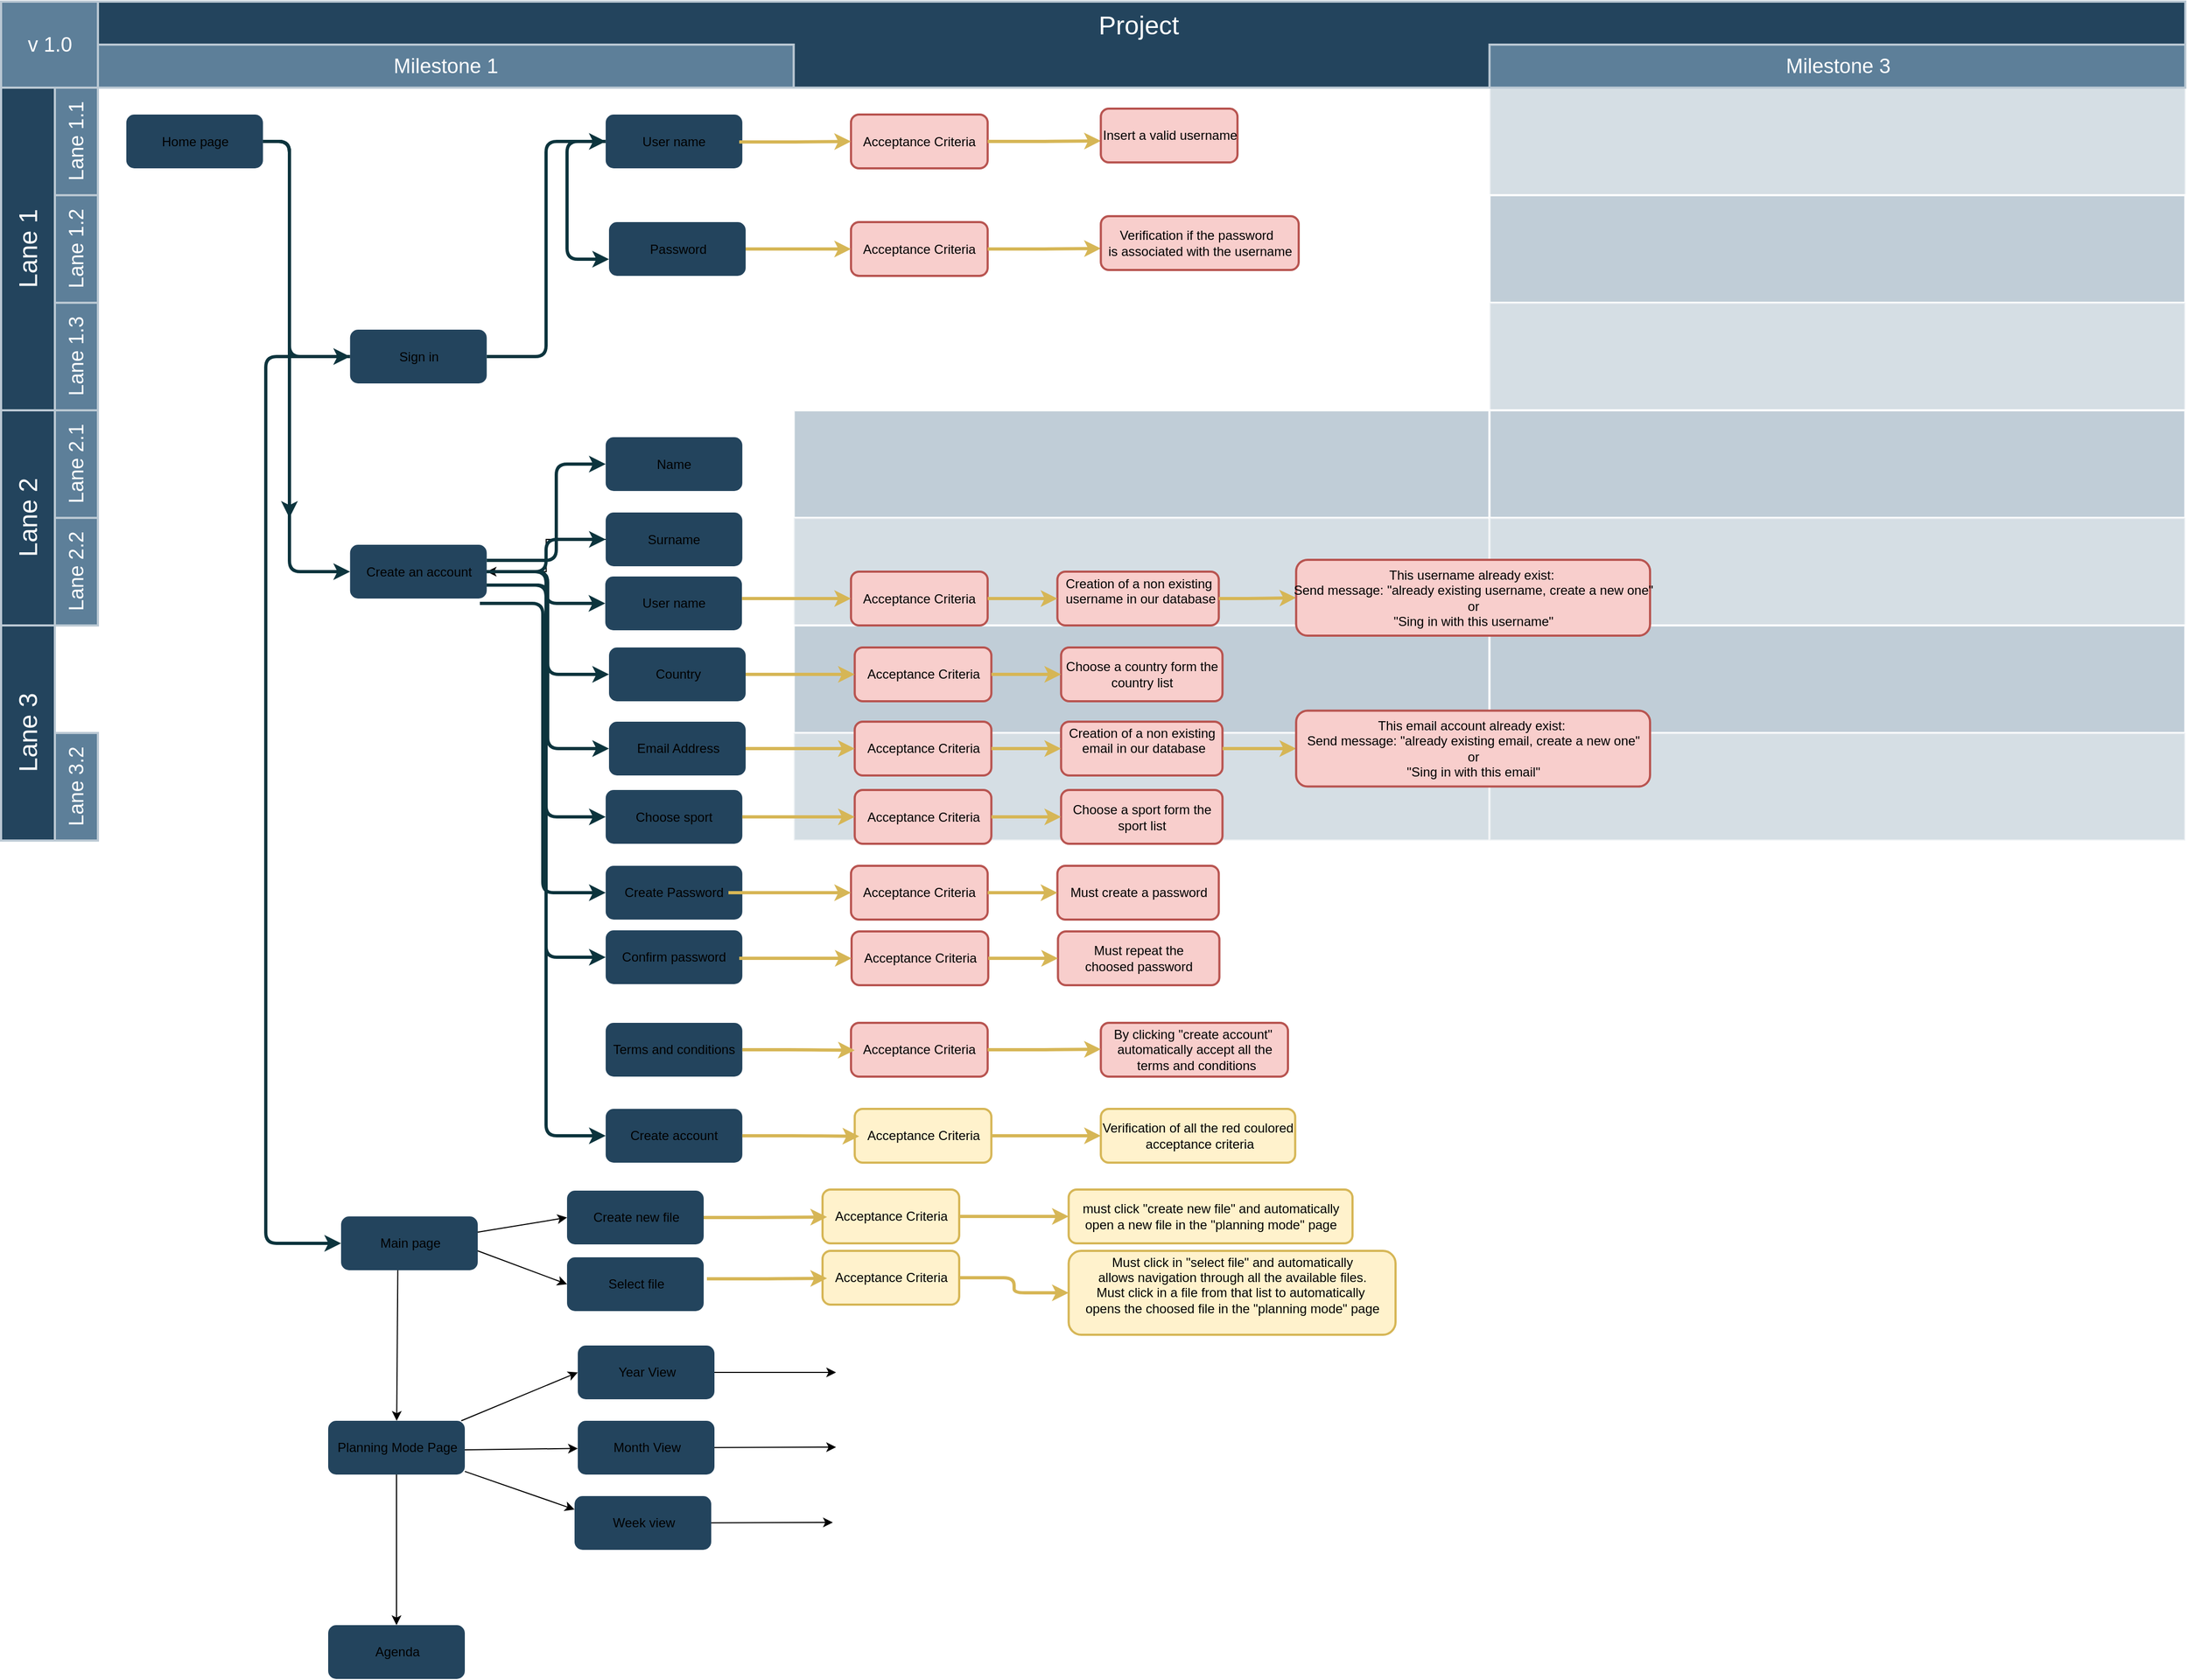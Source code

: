 <mxfile version="16.2.4" type="device"><diagram id="6a731a19-8d31-9384-78a2-239565b7b9f0" name="Page-1"><mxGraphModel dx="1298" dy="865" grid="1" gridSize="10" guides="1" tooltips="1" connect="1" arrows="1" fold="1" page="1" pageScale="1" pageWidth="2336" pageHeight="1654" background="none" math="0" shadow="0"><root><mxCell id="0"/><mxCell id="1" parent="0"/><mxCell id="56" value="Project&#10;" style="strokeColor=#BAC8D3;fillColor=#23445D;fontSize=24;strokeWidth=2;fontFamily=Helvetica;html=1;fontColor=#FFFFFF;fontStyle=0;spacingBottom=8;spacingRight=0;spacingLeft=83;" parent="1" vertex="1"><mxGeometry x="154" y="850.5" width="2030" height="80" as="geometry"/></mxCell><mxCell id="57" value="Lane 1" style="strokeColor=#BAC8D3;fillColor=#23445D;fontSize=24;strokeWidth=2;horizontal=0;fontFamily=Helvetica;html=1;fontColor=#FFFFFF;fontStyle=0" parent="1" vertex="1"><mxGeometry x="154" y="930.5" width="50" height="300" as="geometry"/></mxCell><mxCell id="58" value="Lane 1.1" style="strokeColor=#BAC8D3;fillColor=#5d7f99;fontSize=19;strokeWidth=2;horizontal=0;fontFamily=Helvetica;html=1;labelBackgroundColor=none;fontColor=#FFFFFF;" parent="1" vertex="1"><mxGeometry x="204" y="930.5" width="40" height="100" as="geometry"/></mxCell><mxCell id="59" value="v 1.0" style="strokeColor=#BAC8D3;fillColor=#5d7f99;fontSize=19;strokeWidth=2;fontFamily=Helvetica;html=1;labelBackgroundColor=none;fontColor=#FFFFFF;" parent="1" vertex="1"><mxGeometry x="154" y="850.5" width="90" height="80" as="geometry"/></mxCell><mxCell id="60" value="Lane 1.2" style="strokeColor=#BAC8D3;fillColor=#5d7f99;fontSize=19;strokeWidth=2;horizontal=0;fontFamily=Helvetica;html=1;labelBackgroundColor=none;fontColor=#FFFFFF;" parent="1" vertex="1"><mxGeometry x="204" y="1030.5" width="40" height="100" as="geometry"/></mxCell><mxCell id="61" value="Lane 1.3" style="strokeColor=#BAC8D3;fillColor=#5d7f99;fontSize=19;strokeWidth=2;horizontal=0;fontFamily=Helvetica;html=1;labelBackgroundColor=none;fontColor=#FFFFFF;" parent="1" vertex="1"><mxGeometry x="204" y="1130.5" width="40" height="100" as="geometry"/></mxCell><mxCell id="62" value="Lane 2.2" style="strokeColor=#BAC8D3;fillColor=#5d7f99;fontSize=19;strokeWidth=2;horizontal=0;fontFamily=Helvetica;html=1;labelBackgroundColor=none;fontColor=#FFFFFF;" parent="1" vertex="1"><mxGeometry x="204" y="1330.5" width="40" height="100" as="geometry"/></mxCell><mxCell id="63" value="Lane 2.1" style="strokeColor=#BAC8D3;fillColor=#5d7f99;fontSize=19;strokeWidth=2;horizontal=0;fontFamily=Helvetica;html=1;labelBackgroundColor=none;fontColor=#FFFFFF;" parent="1" vertex="1"><mxGeometry x="204" y="1230.5" width="40" height="100" as="geometry"/></mxCell><mxCell id="64" value="Lane 2" style="strokeColor=#BAC8D3;fillColor=#23445D;fontSize=24;strokeWidth=2;horizontal=0;fontFamily=Helvetica;html=1;fontColor=#FFFFFF;fontStyle=0" parent="1" vertex="1"><mxGeometry x="154" y="1230.5" width="50" height="200" as="geometry"/></mxCell><mxCell id="65" value="Lane 3.2" style="strokeColor=#BAC8D3;fillColor=#5d7f99;fontSize=19;strokeWidth=2;horizontal=0;fontFamily=Helvetica;html=1;labelBackgroundColor=none;fontColor=#FFFFFF;" parent="1" vertex="1"><mxGeometry x="204" y="1530.5" width="40" height="100" as="geometry"/></mxCell><mxCell id="67" value="Lane 3" style="strokeColor=#BAC8D3;fillColor=#23445D;fontSize=24;strokeWidth=2;horizontal=0;fontFamily=Helvetica;html=1;fontColor=#FFFFFF;fontStyle=0" parent="1" vertex="1"><mxGeometry x="154" y="1430.5" width="50" height="200" as="geometry"/></mxCell><mxCell id="78" value="" style="strokeColor=#FFFFFF;fillColor=#BAC8D3;fontSize=18;strokeWidth=2;fontFamily=Helvetica;html=1;opacity=90;" parent="1" vertex="1"><mxGeometry x="890.667" y="1230.5" width="646.667" height="100" as="geometry"/></mxCell><mxCell id="79" value="" style="strokeColor=#FFFFFF;fillColor=#BAC8D3;fontSize=18;strokeWidth=2;fontFamily=Helvetica;html=1;opacity=60;" parent="1" vertex="1"><mxGeometry x="890.667" y="1330.5" width="646.667" height="100" as="geometry"/></mxCell><mxCell id="80" value="" style="strokeColor=#FFFFFF;fillColor=#BAC8D3;fontSize=18;strokeWidth=2;fontFamily=Helvetica;html=1;opacity=90;" parent="1" vertex="1"><mxGeometry x="890.667" y="1430.5" width="646.667" height="100" as="geometry"/></mxCell><mxCell id="81" value="" style="strokeColor=#FFFFFF;fillColor=#BAC8D3;fontSize=18;strokeWidth=2;fontFamily=Helvetica;html=1;opacity=60;fontStyle=4" parent="1" vertex="1"><mxGeometry x="890.667" y="1530.5" width="646.667" height="100" as="geometry"/></mxCell><mxCell id="82" value="" style="strokeColor=#FFFFFF;fillColor=#BAC8D3;fontSize=18;strokeWidth=2;fontFamily=Helvetica;html=1;opacity=60;" parent="1" vertex="1"><mxGeometry x="1537.333" y="930.5" width="647" height="100" as="geometry"/></mxCell><mxCell id="83" value="" style="strokeColor=#FFFFFF;fillColor=#BAC8D3;fontSize=18;strokeWidth=2;fontFamily=Helvetica;html=1;opacity=90;" parent="1" vertex="1"><mxGeometry x="1537.333" y="1030.5" width="646.667" height="100" as="geometry"/></mxCell><mxCell id="84" value="" style="strokeColor=#FFFFFF;fillColor=#BAC8D3;fontSize=18;strokeWidth=2;fontFamily=Helvetica;html=1;opacity=60;" parent="1" vertex="1"><mxGeometry x="1537.333" y="1130.5" width="646.667" height="100" as="geometry"/></mxCell><mxCell id="85" value="" style="strokeColor=#FFFFFF;fillColor=#BAC8D3;fontSize=18;strokeWidth=2;fontFamily=Helvetica;html=1;opacity=90;" parent="1" vertex="1"><mxGeometry x="1537.333" y="1230.5" width="646.667" height="100" as="geometry"/></mxCell><mxCell id="86" value="" style="strokeColor=#FFFFFF;fillColor=#BAC8D3;fontSize=18;strokeWidth=2;fontFamily=Helvetica;html=1;opacity=60;" parent="1" vertex="1"><mxGeometry x="1537.333" y="1330.5" width="646.667" height="100" as="geometry"/></mxCell><mxCell id="87" value="" style="strokeColor=#FFFFFF;fillColor=#BAC8D3;fontSize=18;strokeWidth=2;fontFamily=Helvetica;html=1;opacity=90;" parent="1" vertex="1"><mxGeometry x="1537.333" y="1430.5" width="646.667" height="100" as="geometry"/></mxCell><mxCell id="88" value="" style="strokeColor=#FFFFFF;fillColor=#BAC8D3;fontSize=18;strokeWidth=2;fontFamily=Helvetica;html=1;opacity=60;fontStyle=4" parent="1" vertex="1"><mxGeometry x="1537.333" y="1530.5" width="646.667" height="100" as="geometry"/></mxCell><mxCell id="89" style="edgeStyle=orthogonalEdgeStyle;rounded=1;jumpStyle=none;html=1;exitX=1;exitY=0.5;entryX=0;entryY=0.5;labelBackgroundColor=#ffffff;startArrow=none;startFill=0;endArrow=classic;jettySize=auto;orthogonalLoop=1;strokeColor=#0C343D;strokeWidth=3;fontFamily=Helvetica;fontSize=11;fontColor=#000000;" parent="1" source="90" target="92" edge="1"><mxGeometry relative="1" as="geometry"><Array as="points"><mxPoint x="422" y="980.5"/><mxPoint x="422" y="1180.5"/></Array></mxGeometry></mxCell><mxCell id="90" value="Home page" style="rounded=1;fillColor=#23445D;strokeColor=none;strokeWidth=2;fontFamily=Helvetica;html=1;gradientColor=none;" parent="1" vertex="1"><mxGeometry x="270.395" y="955.5" width="127" height="50" as="geometry"/></mxCell><mxCell id="91" value="User name" style="rounded=1;fillColor=#23445D;strokeColor=none;strokeWidth=2;fontFamily=Helvetica;html=1;gradientColor=none;" parent="1" vertex="1"><mxGeometry x="715.905" y="955.5" width="127" height="50" as="geometry"/></mxCell><mxCell id="92" value="Sign in" style="rounded=1;fillColor=#23445D;strokeColor=none;strokeWidth=2;fontFamily=Helvetica;html=1;gradientColor=none;" parent="1" vertex="1"><mxGeometry x="478.354" y="1155.5" width="127" height="50" as="geometry"/></mxCell><mxCell id="93" value="Name" style="rounded=1;fillColor=#23445D;strokeColor=none;strokeWidth=2;fontFamily=Helvetica;html=1;gradientColor=none;" parent="1" vertex="1"><mxGeometry x="715.905" y="1255.5" width="127" height="50" as="geometry"/></mxCell><mxCell id="pN5B03MKGSordd8gFkPs-159" value="" style="edgeStyle=orthogonalEdgeStyle;rounded=0;orthogonalLoop=1;jettySize=auto;html=1;" edge="1" parent="1" source="94" target="96"><mxGeometry relative="1" as="geometry"/></mxCell><mxCell id="94" value="Surname" style="rounded=1;fillColor=#23445D;strokeColor=none;strokeWidth=2;fontFamily=Helvetica;html=1;gradientColor=none;" parent="1" vertex="1"><mxGeometry x="715.905" y="1325.5" width="127" height="50" as="geometry"/></mxCell><mxCell id="96" value="Create an account" style="rounded=1;fillColor=#23445D;strokeColor=none;strokeWidth=2;fontFamily=Helvetica;html=1;gradientColor=none;" parent="1" vertex="1"><mxGeometry x="478.354" y="1355.5" width="127" height="50" as="geometry"/></mxCell><mxCell id="97" value="Password" style="rounded=1;fillColor=#23445D;strokeColor=none;strokeWidth=2;fontFamily=Helvetica;html=1;gradientColor=none;" parent="1" vertex="1"><mxGeometry x="719.005" y="1055.5" width="127" height="50" as="geometry"/></mxCell><mxCell id="100" value="Creation of a non existing&lt;br&gt;&amp;nbsp;email in our database&lt;br&gt;&lt;div style=&quot;text-align: justify&quot;&gt;&lt;br&gt;&lt;/div&gt;" style="rounded=1;fillColor=#f8cecc;strokeColor=#b85450;strokeWidth=2;fontFamily=Helvetica;html=1;" parent="1" vertex="1"><mxGeometry x="1139.17" y="1520" width="150" height="50" as="geometry"/></mxCell><mxCell id="104" value="Acceptance Criteria" style="rounded=1;fillColor=#f8cecc;strokeColor=#b85450;strokeWidth=2;fontFamily=Helvetica;html=1;" parent="1" vertex="1"><mxGeometry x="947.359" y="1520" width="127" height="50" as="geometry"/></mxCell><mxCell id="112" value="" style="edgeStyle=elbowEdgeStyle;elbow=horizontal;strokeWidth=3;strokeColor=#0C343D;fontFamily=Helvetica;html=1;" parent="1" source="90" target="96" edge="1"><mxGeometry x="6.449" y="830.5" width="131.973" height="100" as="geometry"><mxPoint x="6.449" y="930.5" as="sourcePoint"/><mxPoint x="138.422" y="830.5" as="targetPoint"/><Array as="points"><mxPoint x="422" y="1193.5"/></Array></mxGeometry></mxCell><mxCell id="113" value="" style="edgeStyle=elbowEdgeStyle;elbow=horizontal;strokeWidth=3;strokeColor=#0C343D;fontFamily=Helvetica;html=1;" parent="1" source="90" edge="1"><mxGeometry x="6.449" y="830.5" width="131.973" height="100" as="geometry"><mxPoint x="6.449" y="930.5" as="sourcePoint"/><mxPoint x="422" y="1330.5" as="targetPoint"/><Array as="points"><mxPoint x="422" y="1102.5"/></Array></mxGeometry></mxCell><mxCell id="114" value="" style="edgeStyle=elbowEdgeStyle;elbow=horizontal;strokeWidth=3;strokeColor=#0C343D;fontFamily=Helvetica;html=1;" parent="1" source="92" target="91" edge="1"><mxGeometry x="6.449" y="830.5" width="131.973" height="100" as="geometry"><mxPoint x="6.449" y="930.5" as="sourcePoint"/><mxPoint x="138.422" y="830.5" as="targetPoint"/></mxGeometry></mxCell><mxCell id="116" value="" style="edgeStyle=elbowEdgeStyle;elbow=horizontal;strokeWidth=3;strokeColor=#0C343D;fontFamily=Helvetica;html=1;" parent="1" source="96" target="93" edge="1"><mxGeometry x="6.449" y="830.5" width="131.973" height="100" as="geometry"><mxPoint x="6.449" y="930.5" as="sourcePoint"/><mxPoint x="138.422" y="830.5" as="targetPoint"/><Array as="points"><mxPoint x="670" y="1370"/></Array></mxGeometry></mxCell><mxCell id="117" value="" style="edgeStyle=elbowEdgeStyle;elbow=horizontal;strokeWidth=3;strokeColor=#0C343D;fontFamily=Helvetica;html=1;" parent="1" source="96" target="94" edge="1"><mxGeometry x="6.449" y="830.5" width="131.973" height="100" as="geometry"><mxPoint x="6.449" y="930.5" as="sourcePoint"/><mxPoint x="138.422" y="830.5" as="targetPoint"/></mxGeometry></mxCell><mxCell id="119" value="" style="edgeStyle=elbowEdgeStyle;elbow=horizontal;strokeWidth=3;strokeColor=#0C343D;fontFamily=Helvetica;html=1;" parent="1" source="91" target="97" edge="1"><mxGeometry x="6.449" y="830.5" width="131.973" height="100" as="geometry"><mxPoint x="6.449" y="930.5" as="sourcePoint"/><mxPoint x="138.422" y="830.5" as="targetPoint"/><Array as="points"><mxPoint x="680" y="1090"/></Array></mxGeometry></mxCell><mxCell id="120" value="" style="edgeStyle=elbowEdgeStyle;elbow=horizontal;strokeWidth=3;strokeColor=#d6b656;fontFamily=Helvetica;html=1;fillColor=#fff2cc;" parent="1" source="pN5B03MKGSordd8gFkPs-149" target="104" edge="1"><mxGeometry x="13.549" y="1095" width="131.973" height="100" as="geometry"><mxPoint x="850" y="1545" as="sourcePoint"/><mxPoint x="145.522" y="1095" as="targetPoint"/></mxGeometry></mxCell><mxCell id="121" value="" style="edgeStyle=elbowEdgeStyle;elbow=horizontal;strokeWidth=3;strokeColor=#d6b656;fontFamily=Helvetica;html=1;fillColor=#fff2cc;" parent="1" source="104" target="100" edge="1"><mxGeometry x="6.449" y="970" width="131.973" height="100" as="geometry"><mxPoint x="6.449" y="1070" as="sourcePoint"/><mxPoint x="138.422" y="970" as="targetPoint"/></mxGeometry></mxCell><mxCell id="140" value="" style="group" parent="1" vertex="1" connectable="0"><mxGeometry x="244" y="890.5" width="646.667" height="40" as="geometry"/></mxCell><mxCell id="141" value="Milestone 1" style="strokeColor=#BAC8D3;fillColor=#5d7f99;fontSize=19;strokeWidth=2;fontFamily=Helvetica;html=1;labelBackgroundColor=none;fontColor=#FFFFFF;" parent="140" vertex="1"><mxGeometry width="646.666" height="40" as="geometry"/></mxCell><mxCell id="143" value="Milestone 3" style="strokeColor=#BAC8D3;fillColor=#5d7f99;fontSize=19;strokeWidth=2;fontFamily=Helvetica;html=1;labelBackgroundColor=none;fontColor=#FFFFFF;" parent="140" vertex="1"><mxGeometry x="1293.331" width="646.667" height="40" as="geometry"/></mxCell><mxCell id="pN5B03MKGSordd8gFkPs-144" value="Country" style="rounded=1;fillColor=#23445D;strokeColor=none;strokeWidth=2;fontFamily=Helvetica;html=1;gradientColor=none;" vertex="1" parent="1"><mxGeometry x="719.005" y="1451" width="127" height="50" as="geometry"/></mxCell><mxCell id="pN5B03MKGSordd8gFkPs-147" value="" style="edgeStyle=elbowEdgeStyle;elbow=horizontal;strokeWidth=3;strokeColor=#0C343D;fontFamily=Helvetica;html=1;exitX=1;exitY=0.75;exitDx=0;exitDy=0;" edge="1" parent="1" source="96" target="pN5B03MKGSordd8gFkPs-144"><mxGeometry x="16.449" y="840.5" width="131.973" height="100" as="geometry"><mxPoint x="615.354" y="1390.5" as="sourcePoint"/><mxPoint x="720" y="1450" as="targetPoint"/></mxGeometry></mxCell><mxCell id="pN5B03MKGSordd8gFkPs-149" value="Email Address" style="rounded=1;fillColor=#23445D;strokeColor=none;strokeWidth=2;fontFamily=Helvetica;html=1;gradientColor=none;" vertex="1" parent="1"><mxGeometry x="719.005" y="1520" width="127" height="50" as="geometry"/></mxCell><mxCell id="pN5B03MKGSordd8gFkPs-150" value="" style="edgeStyle=elbowEdgeStyle;elbow=horizontal;strokeWidth=3;strokeColor=#0C343D;fontFamily=Helvetica;html=1;" edge="1" parent="1" target="pN5B03MKGSordd8gFkPs-149" source="96"><mxGeometry x="16.449" y="907.5" width="131.973" height="100" as="geometry"><mxPoint x="580" y="1410" as="sourcePoint"/><mxPoint x="720" y="1517" as="targetPoint"/></mxGeometry></mxCell><mxCell id="pN5B03MKGSordd8gFkPs-151" value="Choose sport" style="rounded=1;fillColor=#23445D;strokeColor=none;strokeWidth=2;fontFamily=Helvetica;html=1;gradientColor=none;" vertex="1" parent="1"><mxGeometry x="715.905" y="1583.5" width="127" height="50" as="geometry"/></mxCell><mxCell id="pN5B03MKGSordd8gFkPs-152" value="" style="edgeStyle=elbowEdgeStyle;elbow=horizontal;strokeWidth=3;strokeColor=#0C343D;fontFamily=Helvetica;html=1;exitX=1;exitY=0.75;exitDx=0;exitDy=0;" edge="1" parent="1" target="pN5B03MKGSordd8gFkPs-151" source="96"><mxGeometry x="13.349" y="974" width="131.973" height="100" as="geometry"><mxPoint x="602.254" y="1447" as="sourcePoint"/><mxPoint x="716.9" y="1583.5" as="targetPoint"/></mxGeometry></mxCell><mxCell id="pN5B03MKGSordd8gFkPs-153" value="Create Password" style="rounded=1;fillColor=#23445D;strokeColor=none;strokeWidth=2;fontFamily=Helvetica;html=1;gradientColor=none;" vertex="1" parent="1"><mxGeometry x="715.905" y="1654" width="127" height="50" as="geometry"/></mxCell><mxCell id="pN5B03MKGSordd8gFkPs-154" value="" style="edgeStyle=elbowEdgeStyle;elbow=horizontal;strokeWidth=3;strokeColor=#0C343D;fontFamily=Helvetica;html=1;exitX=0.95;exitY=1.09;exitDx=0;exitDy=0;exitPerimeter=0;" edge="1" parent="1" target="pN5B03MKGSordd8gFkPs-153" source="96"><mxGeometry x="13.349" y="1051" width="131.973" height="100" as="geometry"><mxPoint x="605.354" y="1470" as="sourcePoint"/><mxPoint x="716.9" y="1660.5" as="targetPoint"/></mxGeometry></mxCell><mxCell id="pN5B03MKGSordd8gFkPs-155" value="Confirm password" style="rounded=1;fillColor=#23445D;strokeColor=none;strokeWidth=2;fontFamily=Helvetica;html=1;gradientColor=none;" vertex="1" parent="1"><mxGeometry x="715.905" y="1714" width="127" height="50" as="geometry"/></mxCell><mxCell id="pN5B03MKGSordd8gFkPs-156" value="" style="edgeStyle=elbowEdgeStyle;elbow=horizontal;strokeWidth=3;strokeColor=#0C343D;fontFamily=Helvetica;html=1;" edge="1" parent="1" target="pN5B03MKGSordd8gFkPs-155" source="96"><mxGeometry x="13.349" y="1111" width="131.973" height="100" as="geometry"><mxPoint x="599" y="1470" as="sourcePoint"/><mxPoint x="716.9" y="1720.5" as="targetPoint"/></mxGeometry></mxCell><mxCell id="pN5B03MKGSordd8gFkPs-157" value="Create account" style="rounded=1;fillColor=#23445D;strokeColor=none;strokeWidth=2;fontFamily=Helvetica;html=1;gradientColor=none;" vertex="1" parent="1"><mxGeometry x="715.905" y="1880" width="127" height="50" as="geometry"/></mxCell><mxCell id="pN5B03MKGSordd8gFkPs-158" value="" style="edgeStyle=elbowEdgeStyle;elbow=horizontal;strokeWidth=3;strokeColor=#0C343D;fontFamily=Helvetica;html=1;exitX=1;exitY=0.75;exitDx=0;exitDy=0;" edge="1" parent="1" target="pN5B03MKGSordd8gFkPs-157" source="96"><mxGeometry x="13.349" y="1170.5" width="131.973" height="100" as="geometry"><mxPoint x="605.354" y="1440" as="sourcePoint"/><mxPoint x="716.9" y="1780" as="targetPoint"/></mxGeometry></mxCell><mxCell id="pN5B03MKGSordd8gFkPs-162" value="User name" style="rounded=1;fillColor=#23445D;strokeColor=none;strokeWidth=2;fontFamily=Helvetica;html=1;gradientColor=none;" vertex="1" parent="1"><mxGeometry x="715.555" y="1385" width="127" height="50" as="geometry"/></mxCell><mxCell id="pN5B03MKGSordd8gFkPs-163" value="" style="edgeStyle=elbowEdgeStyle;elbow=horizontal;strokeWidth=3;strokeColor=#0C343D;fontFamily=Helvetica;html=1;exitX=1;exitY=0.5;exitDx=0;exitDy=0;" edge="1" parent="1" target="pN5B03MKGSordd8gFkPs-162" source="96"><mxGeometry x="1.099" y="875" width="131.973" height="100" as="geometry"><mxPoint x="600.004" y="1425" as="sourcePoint"/><mxPoint x="133.072" y="875" as="targetPoint"/></mxGeometry></mxCell><mxCell id="pN5B03MKGSordd8gFkPs-166" value="" style="edgeStyle=elbowEdgeStyle;elbow=horizontal;strokeWidth=3;strokeColor=#d6b656;fontFamily=Helvetica;html=1;fillColor=#fff2cc;entryX=0;entryY=0.5;entryDx=0;entryDy=0;" edge="1" parent="1" source="100" target="pN5B03MKGSordd8gFkPs-167"><mxGeometry x="221.259" y="969.5" width="131.973" height="100" as="geometry"><mxPoint x="1289" y="1545" as="sourcePoint"/><mxPoint x="1353.98" y="1544.5" as="targetPoint"/></mxGeometry></mxCell><mxCell id="pN5B03MKGSordd8gFkPs-167" value="This email account already exist:&amp;nbsp;&lt;br&gt;Send message: &quot;already existing email, create a new one&quot;&lt;br&gt;or&lt;br&gt;&quot;Sing in with this email&quot;" style="rounded=1;fillColor=#f8cecc;strokeColor=#b85450;strokeWidth=2;fontFamily=Helvetica;html=1;" vertex="1" parent="1"><mxGeometry x="1357.62" y="1509.75" width="328.93" height="70.5" as="geometry"/></mxCell><mxCell id="pN5B03MKGSordd8gFkPs-169" value="Creation of a non existing&lt;br&gt;&amp;nbsp;username in our database&lt;br&gt;&lt;div style=&quot;text-align: justify&quot;&gt;&lt;br&gt;&lt;/div&gt;" style="rounded=1;fillColor=#f8cecc;strokeColor=#b85450;strokeWidth=2;fontFamily=Helvetica;html=1;" vertex="1" parent="1"><mxGeometry x="1135.72" y="1380.5" width="150" height="50" as="geometry"/></mxCell><mxCell id="pN5B03MKGSordd8gFkPs-170" value="Acceptance Criteria" style="rounded=1;fillColor=#f8cecc;strokeColor=#b85450;strokeWidth=2;fontFamily=Helvetica;html=1;" vertex="1" parent="1"><mxGeometry x="943.909" y="1380.5" width="127" height="50" as="geometry"/></mxCell><mxCell id="pN5B03MKGSordd8gFkPs-171" value="" style="edgeStyle=elbowEdgeStyle;elbow=horizontal;strokeWidth=3;strokeColor=#d6b656;fontFamily=Helvetica;html=1;fillColor=#fff2cc;" edge="1" parent="1" target="pN5B03MKGSordd8gFkPs-170"><mxGeometry x="10.099" y="955.5" width="131.973" height="100" as="geometry"><mxPoint x="842.555" y="1405.5" as="sourcePoint"/><mxPoint x="142.072" y="955.5" as="targetPoint"/></mxGeometry></mxCell><mxCell id="pN5B03MKGSordd8gFkPs-172" value="" style="edgeStyle=elbowEdgeStyle;elbow=horizontal;strokeWidth=3;strokeColor=#d6b656;fontFamily=Helvetica;html=1;fillColor=#fff2cc;" edge="1" parent="1" source="pN5B03MKGSordd8gFkPs-170" target="pN5B03MKGSordd8gFkPs-169"><mxGeometry x="2.999" y="830.5" width="131.973" height="100" as="geometry"><mxPoint x="2.999" y="930.5" as="sourcePoint"/><mxPoint x="134.972" y="830.5" as="targetPoint"/></mxGeometry></mxCell><mxCell id="pN5B03MKGSordd8gFkPs-173" value="" style="edgeStyle=elbowEdgeStyle;elbow=horizontal;strokeWidth=3;strokeColor=#d6b656;fontFamily=Helvetica;html=1;fillColor=#fff2cc;entryX=0;entryY=0.5;entryDx=0;entryDy=0;" edge="1" parent="1" source="pN5B03MKGSordd8gFkPs-169" target="pN5B03MKGSordd8gFkPs-174"><mxGeometry x="217.809" y="830" width="131.973" height="100" as="geometry"><mxPoint x="1285.55" y="1405.5" as="sourcePoint"/><mxPoint x="1350.53" y="1405" as="targetPoint"/></mxGeometry></mxCell><mxCell id="pN5B03MKGSordd8gFkPs-174" value="This username already exist:&amp;nbsp;&lt;br&gt;Send message: &quot;already existing username, create a new one&quot;&lt;br&gt;or&lt;br&gt;&quot;Sing in with this username&quot;" style="rounded=1;fillColor=#f8cecc;strokeColor=#b85450;strokeWidth=2;fontFamily=Helvetica;html=1;" vertex="1" parent="1"><mxGeometry x="1357.62" y="1369.5" width="328.93" height="70.5" as="geometry"/></mxCell><mxCell id="pN5B03MKGSordd8gFkPs-175" value="Choose a country form the&lt;br&gt;country list" style="rounded=1;fillColor=#f8cecc;strokeColor=#b85450;strokeWidth=2;fontFamily=Helvetica;html=1;" vertex="1" parent="1"><mxGeometry x="1139.17" y="1451" width="150" height="50" as="geometry"/></mxCell><mxCell id="pN5B03MKGSordd8gFkPs-176" value="Acceptance Criteria" style="rounded=1;fillColor=#f8cecc;strokeColor=#b85450;strokeWidth=2;fontFamily=Helvetica;html=1;" vertex="1" parent="1"><mxGeometry x="947.359" y="1451" width="127" height="50" as="geometry"/></mxCell><mxCell id="pN5B03MKGSordd8gFkPs-177" value="" style="edgeStyle=elbowEdgeStyle;elbow=horizontal;strokeWidth=3;strokeColor=#d6b656;fontFamily=Helvetica;html=1;fillColor=#fff2cc;" edge="1" parent="1" target="pN5B03MKGSordd8gFkPs-176" source="pN5B03MKGSordd8gFkPs-144"><mxGeometry x="13.549" y="1026" width="131.973" height="100" as="geometry"><mxPoint x="846.005" y="1476" as="sourcePoint"/><mxPoint x="145.522" y="1026" as="targetPoint"/></mxGeometry></mxCell><mxCell id="pN5B03MKGSordd8gFkPs-178" value="" style="edgeStyle=elbowEdgeStyle;elbow=horizontal;strokeWidth=3;strokeColor=#d6b656;fontFamily=Helvetica;html=1;fillColor=#fff2cc;" edge="1" parent="1" source="pN5B03MKGSordd8gFkPs-176" target="pN5B03MKGSordd8gFkPs-175"><mxGeometry x="6.449" y="901" width="131.973" height="100" as="geometry"><mxPoint x="6.449" y="1001" as="sourcePoint"/><mxPoint x="138.422" y="901" as="targetPoint"/></mxGeometry></mxCell><mxCell id="pN5B03MKGSordd8gFkPs-179" value="Choose a sport form the&lt;br&gt;sport list" style="rounded=1;fillColor=#f8cecc;strokeColor=#b85450;strokeWidth=2;fontFamily=Helvetica;html=1;" vertex="1" parent="1"><mxGeometry x="1139.17" y="1583.5" width="150" height="50" as="geometry"/></mxCell><mxCell id="pN5B03MKGSordd8gFkPs-180" value="Acceptance Criteria" style="rounded=1;fillColor=#f8cecc;strokeColor=#b85450;strokeWidth=2;fontFamily=Helvetica;html=1;" vertex="1" parent="1"><mxGeometry x="947.359" y="1583.5" width="127" height="50" as="geometry"/></mxCell><mxCell id="pN5B03MKGSordd8gFkPs-181" value="" style="edgeStyle=elbowEdgeStyle;elbow=horizontal;strokeWidth=3;strokeColor=#d6b656;fontFamily=Helvetica;html=1;fillColor=#fff2cc;" edge="1" parent="1" target="pN5B03MKGSordd8gFkPs-180" source="pN5B03MKGSordd8gFkPs-151"><mxGeometry x="13.549" y="1158.5" width="131.973" height="100" as="geometry"><mxPoint x="846.005" y="1608.5" as="sourcePoint"/><mxPoint x="145.522" y="1158.5" as="targetPoint"/></mxGeometry></mxCell><mxCell id="pN5B03MKGSordd8gFkPs-182" value="" style="edgeStyle=elbowEdgeStyle;elbow=horizontal;strokeWidth=3;strokeColor=#d6b656;fontFamily=Helvetica;html=1;fillColor=#fff2cc;" edge="1" parent="1" source="pN5B03MKGSordd8gFkPs-180" target="pN5B03MKGSordd8gFkPs-179"><mxGeometry x="6.449" y="1033.5" width="131.973" height="100" as="geometry"><mxPoint x="6.449" y="1133.5" as="sourcePoint"/><mxPoint x="138.422" y="1033.5" as="targetPoint"/></mxGeometry></mxCell><mxCell id="pN5B03MKGSordd8gFkPs-183" value="Must create a password" style="rounded=1;fillColor=#f8cecc;strokeColor=#b85450;strokeWidth=2;fontFamily=Helvetica;html=1;" vertex="1" parent="1"><mxGeometry x="1135.72" y="1654" width="150" height="50" as="geometry"/></mxCell><mxCell id="pN5B03MKGSordd8gFkPs-184" value="Acceptance Criteria" style="rounded=1;fillColor=#f8cecc;strokeColor=#b85450;strokeWidth=2;fontFamily=Helvetica;html=1;" vertex="1" parent="1"><mxGeometry x="943.909" y="1654" width="127" height="50" as="geometry"/></mxCell><mxCell id="pN5B03MKGSordd8gFkPs-185" value="" style="edgeStyle=elbowEdgeStyle;elbow=horizontal;strokeWidth=3;strokeColor=#d6b656;fontFamily=Helvetica;html=1;fillColor=#fff2cc;" edge="1" parent="1" target="pN5B03MKGSordd8gFkPs-184"><mxGeometry x="10.099" y="1229" width="131.973" height="100" as="geometry"><mxPoint x="830" y="1679" as="sourcePoint"/><mxPoint x="142.072" y="1229" as="targetPoint"/></mxGeometry></mxCell><mxCell id="pN5B03MKGSordd8gFkPs-186" value="" style="edgeStyle=elbowEdgeStyle;elbow=horizontal;strokeWidth=3;strokeColor=#d6b656;fontFamily=Helvetica;html=1;fillColor=#fff2cc;" edge="1" parent="1" source="pN5B03MKGSordd8gFkPs-184" target="pN5B03MKGSordd8gFkPs-183"><mxGeometry x="2.999" y="1104" width="131.973" height="100" as="geometry"><mxPoint x="2.999" y="1204" as="sourcePoint"/><mxPoint x="134.972" y="1104" as="targetPoint"/></mxGeometry></mxCell><mxCell id="pN5B03MKGSordd8gFkPs-187" value="Must repeat the &lt;br&gt;choosed password" style="rounded=1;fillColor=#f8cecc;strokeColor=#b85450;strokeWidth=2;fontFamily=Helvetica;html=1;" vertex="1" parent="1"><mxGeometry x="1136.27" y="1715" width="150" height="50" as="geometry"/></mxCell><mxCell id="pN5B03MKGSordd8gFkPs-188" value="Acceptance Criteria" style="rounded=1;fillColor=#f8cecc;strokeColor=#b85450;strokeWidth=2;fontFamily=Helvetica;html=1;" vertex="1" parent="1"><mxGeometry x="944.459" y="1715" width="127" height="50" as="geometry"/></mxCell><mxCell id="pN5B03MKGSordd8gFkPs-189" value="" style="edgeStyle=elbowEdgeStyle;elbow=horizontal;strokeWidth=3;strokeColor=#d6b656;fontFamily=Helvetica;html=1;fillColor=#fff2cc;" edge="1" parent="1" target="pN5B03MKGSordd8gFkPs-188"><mxGeometry x="10.649" y="1290" width="131.973" height="100" as="geometry"><mxPoint x="840" y="1740" as="sourcePoint"/><mxPoint x="142.622" y="1290" as="targetPoint"/></mxGeometry></mxCell><mxCell id="pN5B03MKGSordd8gFkPs-190" value="" style="edgeStyle=elbowEdgeStyle;elbow=horizontal;strokeWidth=3;strokeColor=#d6b656;fontFamily=Helvetica;html=1;fillColor=#fff2cc;" edge="1" parent="1" source="pN5B03MKGSordd8gFkPs-188" target="pN5B03MKGSordd8gFkPs-187"><mxGeometry x="3.549" y="1165" width="131.973" height="100" as="geometry"><mxPoint x="3.549" y="1265" as="sourcePoint"/><mxPoint x="135.522" y="1165" as="targetPoint"/></mxGeometry></mxCell><mxCell id="pN5B03MKGSordd8gFkPs-191" value="Verification of all the red coulored&lt;br&gt;&amp;nbsp;acceptance&amp;nbsp;criteria" style="rounded=1;fillColor=#fff2cc;strokeColor=#d6b656;strokeWidth=2;fontFamily=Helvetica;html=1;" vertex="1" parent="1"><mxGeometry x="1176.11" y="1880" width="180.63" height="50" as="geometry"/></mxCell><mxCell id="pN5B03MKGSordd8gFkPs-192" value="Acceptance Criteria" style="rounded=1;fillColor=#fff2cc;strokeColor=#d6b656;strokeWidth=2;fontFamily=Helvetica;html=1;" vertex="1" parent="1"><mxGeometry x="947.359" y="1880" width="127" height="50" as="geometry"/></mxCell><mxCell id="pN5B03MKGSordd8gFkPs-194" value="" style="edgeStyle=elbowEdgeStyle;elbow=horizontal;strokeWidth=3;strokeColor=#d6b656;fontFamily=Helvetica;html=1;fillColor=#fff2cc;" edge="1" parent="1" source="pN5B03MKGSordd8gFkPs-192" target="pN5B03MKGSordd8gFkPs-191"><mxGeometry x="6.649" y="1230" width="131.973" height="100" as="geometry"><mxPoint x="6.649" y="1330" as="sourcePoint"/><mxPoint x="138.622" y="1230" as="targetPoint"/></mxGeometry></mxCell><mxCell id="pN5B03MKGSordd8gFkPs-197" value="Terms and conditions" style="rounded=1;fillColor=#23445D;strokeColor=none;strokeWidth=2;fontFamily=Helvetica;html=1;gradientColor=none;" vertex="1" parent="1"><mxGeometry x="715.905" y="1800" width="127" height="50" as="geometry"/></mxCell><mxCell id="pN5B03MKGSordd8gFkPs-198" value="Acceptance Criteria" style="rounded=1;fillColor=#f8cecc;strokeColor=#b85450;strokeWidth=2;fontFamily=Helvetica;html=1;" vertex="1" parent="1"><mxGeometry x="943.909" y="1800" width="127" height="50" as="geometry"/></mxCell><mxCell id="pN5B03MKGSordd8gFkPs-200" value="By clicking &quot;create account&quot;&amp;nbsp;&lt;br&gt;automatically accept all the&lt;br&gt;&amp;nbsp;terms and conditions" style="rounded=1;fillColor=#f8cecc;strokeColor=#b85450;strokeWidth=2;fontFamily=Helvetica;html=1;" vertex="1" parent="1"><mxGeometry x="1176.11" y="1800" width="173.89" height="50" as="geometry"/></mxCell><mxCell id="pN5B03MKGSordd8gFkPs-202" value="" style="edgeStyle=elbowEdgeStyle;elbow=horizontal;strokeWidth=3;strokeColor=#d6b656;fontFamily=Helvetica;html=1;fillColor=#fff2cc;exitX=1;exitY=0.5;exitDx=0;exitDy=0;" edge="1" parent="1" source="pN5B03MKGSordd8gFkPs-197"><mxGeometry x="13.549" y="1375.5" width="131.973" height="100" as="geometry"><mxPoint x="840" y="1826" as="sourcePoint"/><mxPoint x="947.359" y="1825.5" as="targetPoint"/></mxGeometry></mxCell><mxCell id="pN5B03MKGSordd8gFkPs-203" value="" style="edgeStyle=elbowEdgeStyle;elbow=horizontal;strokeWidth=3;strokeColor=#d6b656;fontFamily=Helvetica;html=1;fillColor=#fff2cc;exitX=1;exitY=0.5;exitDx=0;exitDy=0;" edge="1" parent="1" source="pN5B03MKGSordd8gFkPs-157"><mxGeometry x="17.749" y="1455.5" width="131.973" height="100" as="geometry"><mxPoint x="850.005" y="1904.5" as="sourcePoint"/><mxPoint x="951.559" y="1905.5" as="targetPoint"/></mxGeometry></mxCell><mxCell id="pN5B03MKGSordd8gFkPs-204" value="" style="edgeStyle=elbowEdgeStyle;elbow=horizontal;strokeWidth=3;strokeColor=#d6b656;fontFamily=Helvetica;html=1;fillColor=#fff2cc;" edge="1" parent="1" source="pN5B03MKGSordd8gFkPs-198"><mxGeometry x="6.649" y="1149.5" width="131.973" height="100" as="geometry"><mxPoint x="1074.359" y="1824.5" as="sourcePoint"/><mxPoint x="1176.11" y="1824.5" as="targetPoint"/></mxGeometry></mxCell><mxCell id="pN5B03MKGSordd8gFkPs-205" value="Acceptance Criteria" style="rounded=1;fillColor=#f8cecc;strokeColor=#b85450;strokeWidth=2;fontFamily=Helvetica;html=1;" vertex="1" parent="1"><mxGeometry x="943.909" y="955.5" width="127" height="50" as="geometry"/></mxCell><mxCell id="pN5B03MKGSordd8gFkPs-206" value="" style="edgeStyle=elbowEdgeStyle;elbow=horizontal;strokeWidth=3;strokeColor=#d6b656;fontFamily=Helvetica;html=1;fillColor=#fff2cc;" edge="1" parent="1" target="pN5B03MKGSordd8gFkPs-205"><mxGeometry x="13.549" y="530.5" width="131.973" height="100" as="geometry"><mxPoint x="840" y="981" as="sourcePoint"/><mxPoint x="145.522" y="530.5" as="targetPoint"/></mxGeometry></mxCell><mxCell id="pN5B03MKGSordd8gFkPs-207" value="" style="edgeStyle=elbowEdgeStyle;elbow=horizontal;strokeWidth=3;strokeColor=#d6b656;fontFamily=Helvetica;html=1;fillColor=#fff2cc;" edge="1" parent="1" source="pN5B03MKGSordd8gFkPs-205"><mxGeometry x="245.749" y="530" width="131.973" height="100" as="geometry"><mxPoint x="1072.2" y="980.5" as="sourcePoint"/><mxPoint x="1176.109" y="980" as="targetPoint"/></mxGeometry></mxCell><mxCell id="pN5B03MKGSordd8gFkPs-208" value="Insert a valid username" style="rounded=1;fillColor=#f8cecc;strokeColor=#b85450;strokeWidth=2;fontFamily=Helvetica;html=1;" vertex="1" parent="1"><mxGeometry x="1176.109" y="950" width="127" height="50" as="geometry"/></mxCell><mxCell id="pN5B03MKGSordd8gFkPs-209" value="Acceptance Criteria" style="rounded=1;fillColor=#f8cecc;strokeColor=#b85450;strokeWidth=2;fontFamily=Helvetica;html=1;" vertex="1" parent="1"><mxGeometry x="943.909" y="1055.5" width="127" height="50" as="geometry"/></mxCell><mxCell id="pN5B03MKGSordd8gFkPs-210" value="" style="edgeStyle=elbowEdgeStyle;elbow=horizontal;strokeWidth=3;strokeColor=#d6b656;fontFamily=Helvetica;html=1;fillColor=#fff2cc;" edge="1" parent="1" target="pN5B03MKGSordd8gFkPs-209" source="97"><mxGeometry x="13.549" y="630.5" width="131.973" height="100" as="geometry"><mxPoint x="850" y="1081" as="sourcePoint"/><mxPoint x="145.522" y="630.5" as="targetPoint"/></mxGeometry></mxCell><mxCell id="pN5B03MKGSordd8gFkPs-211" value="" style="edgeStyle=elbowEdgeStyle;elbow=horizontal;strokeWidth=3;strokeColor=#d6b656;fontFamily=Helvetica;html=1;fillColor=#fff2cc;" edge="1" parent="1" source="pN5B03MKGSordd8gFkPs-209"><mxGeometry x="245.749" y="630" width="131.973" height="100" as="geometry"><mxPoint x="1072.2" y="1080.5" as="sourcePoint"/><mxPoint x="1176.109" y="1080" as="targetPoint"/></mxGeometry></mxCell><mxCell id="pN5B03MKGSordd8gFkPs-212" value="Verification if the password &amp;nbsp;&lt;br&gt;is associated with the username" style="rounded=1;fillColor=#f8cecc;strokeColor=#b85450;strokeWidth=2;fontFamily=Helvetica;html=1;" vertex="1" parent="1"><mxGeometry x="1176.11" y="1050" width="183.89" height="50" as="geometry"/></mxCell><mxCell id="pN5B03MKGSordd8gFkPs-213" value="Main page" style="rounded=1;fillColor=#23445D;strokeColor=none;strokeWidth=2;fontFamily=Helvetica;html=1;gradientColor=none;" vertex="1" parent="1"><mxGeometry x="470" y="1980" width="127" height="50" as="geometry"/></mxCell><mxCell id="pN5B03MKGSordd8gFkPs-214" value="" style="edgeStyle=elbowEdgeStyle;elbow=horizontal;strokeWidth=3;strokeColor=#0C343D;fontFamily=Helvetica;html=1;exitX=0;exitY=0.5;exitDx=0;exitDy=0;entryX=0;entryY=0.5;entryDx=0;entryDy=0;" edge="1" parent="1" source="92" target="pN5B03MKGSordd8gFkPs-213"><mxGeometry x="-182.001" y="1208" width="131.973" height="100" as="geometry"><mxPoint x="430" y="1370" as="sourcePoint"/><mxPoint x="450" y="2000" as="targetPoint"/><Array as="points"><mxPoint x="400" y="1890"/><mxPoint x="420" y="1460"/></Array></mxGeometry></mxCell><mxCell id="pN5B03MKGSordd8gFkPs-216" value="" style="endArrow=classic;html=1;rounded=0;entryX=0;entryY=0.5;entryDx=0;entryDy=0;" edge="1" parent="1" source="pN5B03MKGSordd8gFkPs-213" target="pN5B03MKGSordd8gFkPs-217"><mxGeometry width="50" height="50" relative="1" as="geometry"><mxPoint x="597" y="2003.5" as="sourcePoint"/><mxPoint x="670" y="2004" as="targetPoint"/></mxGeometry></mxCell><mxCell id="pN5B03MKGSordd8gFkPs-217" value="Create new file" style="rounded=1;fillColor=#23445D;strokeColor=none;strokeWidth=2;fontFamily=Helvetica;html=1;gradientColor=none;" vertex="1" parent="1"><mxGeometry x="680" y="1956" width="127" height="50" as="geometry"/></mxCell><mxCell id="pN5B03MKGSordd8gFkPs-219" value="" style="endArrow=classic;html=1;rounded=0;entryX=0;entryY=0.5;entryDx=0;entryDy=0;" edge="1" parent="1" target="pN5B03MKGSordd8gFkPs-220"><mxGeometry width="50" height="50" relative="1" as="geometry"><mxPoint x="597" y="2012" as="sourcePoint"/><mxPoint x="690" y="2040" as="targetPoint"/></mxGeometry></mxCell><mxCell id="pN5B03MKGSordd8gFkPs-220" value="Select file" style="rounded=1;fillColor=#23445D;strokeColor=none;strokeWidth=2;fontFamily=Helvetica;html=1;gradientColor=none;" vertex="1" parent="1"><mxGeometry x="680" y="2018" width="127" height="50" as="geometry"/></mxCell><mxCell id="pN5B03MKGSordd8gFkPs-221" value="must click &quot;create new file&quot; and automatically&lt;br&gt;open a new file in the &quot;planning mode&quot; page" style="rounded=1;fillColor=#fff2cc;strokeColor=#d6b656;strokeWidth=2;fontFamily=Helvetica;html=1;" vertex="1" parent="1"><mxGeometry x="1146.21" y="1955" width="263.79" height="50" as="geometry"/></mxCell><mxCell id="pN5B03MKGSordd8gFkPs-222" value="Acceptance Criteria" style="rounded=1;fillColor=#fff2cc;strokeColor=#d6b656;strokeWidth=2;fontFamily=Helvetica;html=1;" vertex="1" parent="1"><mxGeometry x="917.459" y="1955" width="127" height="50" as="geometry"/></mxCell><mxCell id="pN5B03MKGSordd8gFkPs-223" value="" style="edgeStyle=elbowEdgeStyle;elbow=horizontal;strokeWidth=3;strokeColor=#d6b656;fontFamily=Helvetica;html=1;fillColor=#fff2cc;" edge="1" parent="1" source="pN5B03MKGSordd8gFkPs-222" target="pN5B03MKGSordd8gFkPs-221"><mxGeometry x="-23.251" y="1305" width="131.973" height="100" as="geometry"><mxPoint x="-23.251" y="1405" as="sourcePoint"/><mxPoint x="108.722" y="1305" as="targetPoint"/></mxGeometry></mxCell><mxCell id="pN5B03MKGSordd8gFkPs-224" value="" style="edgeStyle=elbowEdgeStyle;elbow=horizontal;strokeWidth=3;strokeColor=#d6b656;fontFamily=Helvetica;html=1;fillColor=#fff2cc;" edge="1" parent="1" source="pN5B03MKGSordd8gFkPs-217"><mxGeometry x="-12.151" y="1530.5" width="131.973" height="100" as="geometry"><mxPoint x="813.005" y="1980" as="sourcePoint"/><mxPoint x="921.659" y="1980.5" as="targetPoint"/></mxGeometry></mxCell><mxCell id="pN5B03MKGSordd8gFkPs-225" value="&amp;nbsp;Must click in &quot;select file&quot; and automatically&amp;nbsp;&lt;br&gt;allows navigation through all the available files.&lt;br&gt;Must click in a file from that list to automatically&amp;nbsp;&lt;br&gt;opens the choosed file in the &quot;planning mode&quot; page&lt;br&gt;&amp;nbsp;" style="rounded=1;fillColor=#fff2cc;strokeColor=#d6b656;strokeWidth=2;fontFamily=Helvetica;html=1;" vertex="1" parent="1"><mxGeometry x="1146.21" y="2012" width="303.79" height="78" as="geometry"/></mxCell><mxCell id="pN5B03MKGSordd8gFkPs-226" value="Acceptance Criteria" style="rounded=1;fillColor=#fff2cc;strokeColor=#d6b656;strokeWidth=2;fontFamily=Helvetica;html=1;" vertex="1" parent="1"><mxGeometry x="917.459" y="2012" width="127" height="50" as="geometry"/></mxCell><mxCell id="pN5B03MKGSordd8gFkPs-227" value="" style="edgeStyle=elbowEdgeStyle;elbow=horizontal;strokeWidth=3;strokeColor=#d6b656;fontFamily=Helvetica;html=1;fillColor=#fff2cc;" edge="1" parent="1" source="pN5B03MKGSordd8gFkPs-226" target="pN5B03MKGSordd8gFkPs-225"><mxGeometry x="-23.251" y="1362" width="131.973" height="100" as="geometry"><mxPoint x="-23.251" y="1462" as="sourcePoint"/><mxPoint x="108.722" y="1362" as="targetPoint"/></mxGeometry></mxCell><mxCell id="pN5B03MKGSordd8gFkPs-228" value="" style="edgeStyle=elbowEdgeStyle;elbow=horizontal;strokeWidth=3;strokeColor=#d6b656;fontFamily=Helvetica;html=1;fillColor=#fff2cc;" edge="1" parent="1"><mxGeometry x="-12.151" y="1587.5" width="131.973" height="100" as="geometry"><mxPoint x="810" y="2038" as="sourcePoint"/><mxPoint x="921.659" y="2037.5" as="targetPoint"/></mxGeometry></mxCell><mxCell id="pN5B03MKGSordd8gFkPs-230" value="Planning Mode Page" style="rounded=1;fillColor=#23445D;strokeColor=none;strokeWidth=2;fontFamily=Helvetica;html=1;gradientColor=none;" vertex="1" parent="1"><mxGeometry x="458" y="2170" width="127" height="50" as="geometry"/></mxCell><mxCell id="pN5B03MKGSordd8gFkPs-231" value="" style="endArrow=classic;html=1;rounded=0;entryX=0;entryY=0.25;entryDx=0;entryDy=0;" edge="1" parent="1" source="pN5B03MKGSordd8gFkPs-230" target="pN5B03MKGSordd8gFkPs-236"><mxGeometry width="50" height="50" relative="1" as="geometry"><mxPoint x="597" y="2180" as="sourcePoint"/><mxPoint x="685" y="2210" as="targetPoint"/></mxGeometry></mxCell><mxCell id="pN5B03MKGSordd8gFkPs-232" value="" style="endArrow=classic;html=1;rounded=0;" edge="1" parent="1" target="pN5B03MKGSordd8gFkPs-235"><mxGeometry width="50" height="50" relative="1" as="geometry"><mxPoint x="585" y="2196.942" as="sourcePoint"/><mxPoint x="690" y="2198.5" as="targetPoint"/></mxGeometry></mxCell><mxCell id="pN5B03MKGSordd8gFkPs-233" value="" style="endArrow=classic;html=1;rounded=0;entryX=0;entryY=0.5;entryDx=0;entryDy=0;" edge="1" parent="1" source="pN5B03MKGSordd8gFkPs-230" target="pN5B03MKGSordd8gFkPs-234"><mxGeometry width="50" height="50" relative="1" as="geometry"><mxPoint x="597" y="2155" as="sourcePoint"/><mxPoint x="685" y="2110" as="targetPoint"/></mxGeometry></mxCell><mxCell id="pN5B03MKGSordd8gFkPs-234" value="Year View" style="rounded=1;fillColor=#23445D;strokeColor=none;strokeWidth=2;fontFamily=Helvetica;html=1;gradientColor=none;" vertex="1" parent="1"><mxGeometry x="690" y="2100" width="127" height="50" as="geometry"/></mxCell><mxCell id="pN5B03MKGSordd8gFkPs-235" value="Month View" style="rounded=1;fillColor=#23445D;strokeColor=none;strokeWidth=2;fontFamily=Helvetica;html=1;gradientColor=none;" vertex="1" parent="1"><mxGeometry x="690" y="2170" width="127" height="50" as="geometry"/></mxCell><mxCell id="pN5B03MKGSordd8gFkPs-236" value="Week view" style="rounded=1;fillColor=#23445D;strokeColor=none;strokeWidth=2;fontFamily=Helvetica;html=1;gradientColor=none;" vertex="1" parent="1"><mxGeometry x="687" y="2240" width="127" height="50" as="geometry"/></mxCell><mxCell id="pN5B03MKGSordd8gFkPs-238" value="" style="endArrow=classic;html=1;rounded=0;entryX=0.5;entryY=0;entryDx=0;entryDy=0;" edge="1" parent="1" source="pN5B03MKGSordd8gFkPs-230" target="pN5B03MKGSordd8gFkPs-241"><mxGeometry width="50" height="50" relative="1" as="geometry"><mxPoint x="522.5" y="2230" as="sourcePoint"/><mxPoint x="521" y="2350" as="targetPoint"/></mxGeometry></mxCell><mxCell id="pN5B03MKGSordd8gFkPs-241" value="Agenda" style="rounded=1;fillColor=#23445D;strokeColor=none;strokeWidth=2;fontFamily=Helvetica;html=1;gradientColor=none;" vertex="1" parent="1"><mxGeometry x="458" y="2360" width="127" height="50" as="geometry"/></mxCell><mxCell id="pN5B03MKGSordd8gFkPs-242" value="" style="endArrow=classic;html=1;rounded=0;" edge="1" parent="1" target="pN5B03MKGSordd8gFkPs-230"><mxGeometry width="50" height="50" relative="1" as="geometry"><mxPoint x="522.708" y="2030" as="sourcePoint"/><mxPoint x="523.962" y="2181" as="targetPoint"/></mxGeometry></mxCell><mxCell id="pN5B03MKGSordd8gFkPs-243" value="" style="endArrow=classic;html=1;rounded=0;" edge="1" parent="1" source="pN5B03MKGSordd8gFkPs-234"><mxGeometry width="50" height="50" relative="1" as="geometry"><mxPoint x="817" y="2112.5" as="sourcePoint"/><mxPoint x="930" y="2125" as="targetPoint"/></mxGeometry></mxCell><mxCell id="pN5B03MKGSordd8gFkPs-244" value="" style="endArrow=classic;html=1;rounded=0;" edge="1" parent="1" source="pN5B03MKGSordd8gFkPs-235"><mxGeometry width="50" height="50" relative="1" as="geometry"><mxPoint x="817" y="2194.5" as="sourcePoint"/><mxPoint x="930" y="2194.5" as="targetPoint"/></mxGeometry></mxCell><mxCell id="pN5B03MKGSordd8gFkPs-245" value="" style="endArrow=classic;html=1;rounded=0;" edge="1" parent="1" source="pN5B03MKGSordd8gFkPs-236"><mxGeometry width="50" height="50" relative="1" as="geometry"><mxPoint x="814" y="2264.5" as="sourcePoint"/><mxPoint x="927" y="2264.5" as="targetPoint"/></mxGeometry></mxCell></root></mxGraphModel></diagram></mxfile>